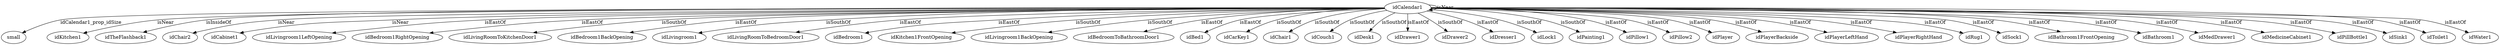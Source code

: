 digraph  {
idCalendar1 [node_type=entity_node];
small [node_type=property_node];
idKitchen1 [node_type=entity_node];
idTheFlashback1 [node_type=entity_node];
idChair2 [node_type=entity_node];
idCabinet1 [node_type=entity_node];
idLivingroom1LeftOpening [node_type=entity_node];
idBedroom1RightOpening [node_type=entity_node];
idLivingRoomToKitchenDoor1 [node_type=entity_node];
idBedroom1BackOpening [node_type=entity_node];
idLivingroom1 [node_type=entity_node];
idLivingRoomToBedroomDoor1 [node_type=entity_node];
idBedroom1 [node_type=entity_node];
idKitchen1FrontOpening [node_type=entity_node];
idLivingroom1BackOpening [node_type=entity_node];
idBedroomToBathroomDoor1 [node_type=entity_node];
idBed1 [node_type=entity_node];
idCarKey1 [node_type=entity_node];
idChair1 [node_type=entity_node];
idCouch1 [node_type=entity_node];
idDesk1 [node_type=entity_node];
idDrawer1 [node_type=entity_node];
idDrawer2 [node_type=entity_node];
idDresser1 [node_type=entity_node];
idLock1 [node_type=entity_node];
idPainting1 [node_type=entity_node];
idPillow1 [node_type=entity_node];
idPillow2 [node_type=entity_node];
idPlayer [node_type=entity_node];
idPlayerBackside [node_type=entity_node];
idPlayerLeftHand [node_type=entity_node];
idPlayerRightHand [node_type=entity_node];
idRug1 [node_type=entity_node];
idSock1 [node_type=entity_node];
idBathroom1FrontOpening [node_type=entity_node];
idBathroom1 [node_type=entity_node];
idMedDrawer1 [node_type=entity_node];
idMedicineCabinet1 [node_type=entity_node];
idPillBottle1 [node_type=entity_node];
idSink1 [node_type=entity_node];
idToilet1 [node_type=entity_node];
idWater1 [node_type=entity_node];
idCalendar1 -> small  [edge_type=property, label=idCalendar1_prop_idSize];
idCalendar1 -> idKitchen1  [edge_type=relationship, label=isNear];
idCalendar1 -> idTheFlashback1  [edge_type=relationship, label=isInsideOf];
idCalendar1 -> idChair2  [edge_type=relationship, label=isNear];
idCalendar1 -> idCalendar1  [edge_type=relationship, label=isNear];
idCalendar1 -> idCabinet1  [edge_type=relationship, label=isNear];
idCalendar1 -> idLivingroom1LeftOpening  [edge_type=relationship, label=isEastOf];
idCalendar1 -> idBedroom1RightOpening  [edge_type=relationship, label=isEastOf];
idCalendar1 -> idLivingRoomToKitchenDoor1  [edge_type=relationship, label=isSouthOf];
idCalendar1 -> idBedroom1BackOpening  [edge_type=relationship, label=isEastOf];
idCalendar1 -> idLivingroom1  [edge_type=relationship, label=isSouthOf];
idCalendar1 -> idLivingRoomToBedroomDoor1  [edge_type=relationship, label=isEastOf];
idCalendar1 -> idBedroom1  [edge_type=relationship, label=isEastOf];
idCalendar1 -> idKitchen1FrontOpening  [edge_type=relationship, label=isSouthOf];
idCalendar1 -> idLivingroom1BackOpening  [edge_type=relationship, label=isSouthOf];
idCalendar1 -> idBedroomToBathroomDoor1  [edge_type=relationship, label=isEastOf];
idCalendar1 -> idBed1  [edge_type=relationship, label=isEastOf];
idCalendar1 -> idCarKey1  [edge_type=relationship, label=isSouthOf];
idCalendar1 -> idChair1  [edge_type=relationship, label=isSouthOf];
idCalendar1 -> idCouch1  [edge_type=relationship, label=isSouthOf];
idCalendar1 -> idDesk1  [edge_type=relationship, label=isSouthOf];
idCalendar1 -> idDrawer1  [edge_type=relationship, label=isEastOf];
idCalendar1 -> idDrawer2  [edge_type=relationship, label=isSouthOf];
idCalendar1 -> idDresser1  [edge_type=relationship, label=isEastOf];
idCalendar1 -> idLock1  [edge_type=relationship, label=isSouthOf];
idCalendar1 -> idPainting1  [edge_type=relationship, label=isSouthOf];
idCalendar1 -> idPillow1  [edge_type=relationship, label=isEastOf];
idCalendar1 -> idPillow2  [edge_type=relationship, label=isEastOf];
idCalendar1 -> idPlayer  [edge_type=relationship, label=isEastOf];
idCalendar1 -> idPlayerBackside  [edge_type=relationship, label=isEastOf];
idCalendar1 -> idPlayerLeftHand  [edge_type=relationship, label=isEastOf];
idCalendar1 -> idPlayerRightHand  [edge_type=relationship, label=isEastOf];
idCalendar1 -> idRug1  [edge_type=relationship, label=isEastOf];
idCalendar1 -> idSock1  [edge_type=relationship, label=isEastOf];
idCalendar1 -> idBathroom1FrontOpening  [edge_type=relationship, label=isEastOf];
idCalendar1 -> idBathroom1  [edge_type=relationship, label=isEastOf];
idCalendar1 -> idMedDrawer1  [edge_type=relationship, label=isEastOf];
idCalendar1 -> idMedicineCabinet1  [edge_type=relationship, label=isEastOf];
idCalendar1 -> idPillBottle1  [edge_type=relationship, label=isEastOf];
idCalendar1 -> idSink1  [edge_type=relationship, label=isEastOf];
idCalendar1 -> idToilet1  [edge_type=relationship, label=isEastOf];
idCalendar1 -> idWater1  [edge_type=relationship, label=isEastOf];
}
